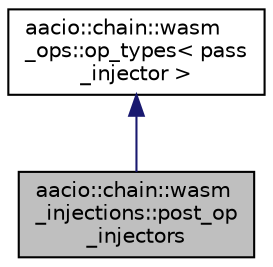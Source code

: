 digraph "aacio::chain::wasm_injections::post_op_injectors"
{
  edge [fontname="Helvetica",fontsize="10",labelfontname="Helvetica",labelfontsize="10"];
  node [fontname="Helvetica",fontsize="10",shape=record];
  Node2 [label="aacio::chain::wasm\l_injections::post_op\l_injectors",height=0.2,width=0.4,color="black", fillcolor="grey75", style="filled", fontcolor="black"];
  Node3 -> Node2 [dir="back",color="midnightblue",fontsize="10",style="solid",fontname="Helvetica"];
  Node3 [label="aacio::chain::wasm\l_ops::op_types\< pass\l_injector \>",height=0.2,width=0.4,color="black", fillcolor="white", style="filled",URL="$structaacio_1_1chain_1_1wasm__ops_1_1op__types.html"];
}
